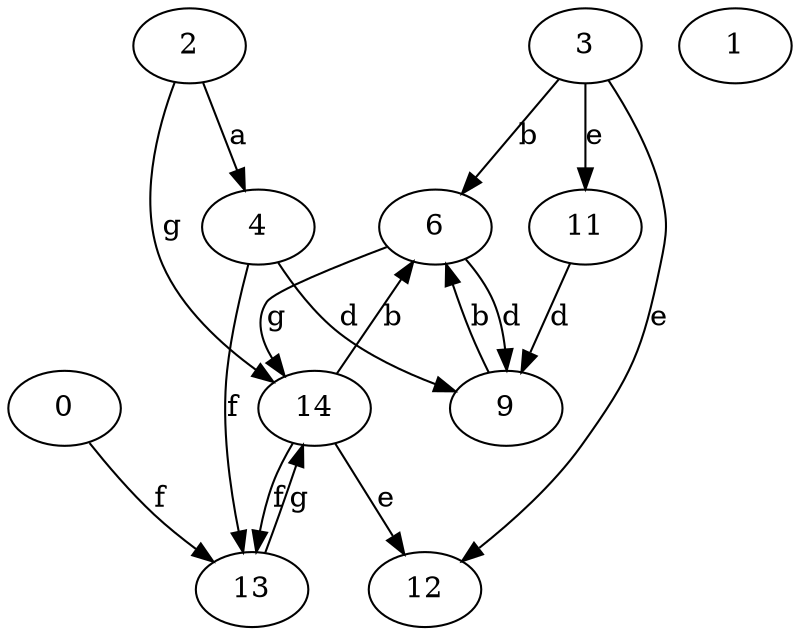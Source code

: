 strict digraph  {
3;
4;
6;
9;
0;
11;
12;
13;
1;
2;
14;
3 -> 6  [label=b];
3 -> 11  [label=e];
3 -> 12  [label=e];
4 -> 9  [label=d];
4 -> 13  [label=f];
6 -> 9  [label=d];
6 -> 14  [label=g];
9 -> 6  [label=b];
0 -> 13  [label=f];
11 -> 9  [label=d];
13 -> 14  [label=g];
2 -> 4  [label=a];
2 -> 14  [label=g];
14 -> 6  [label=b];
14 -> 12  [label=e];
14 -> 13  [label=f];
}
